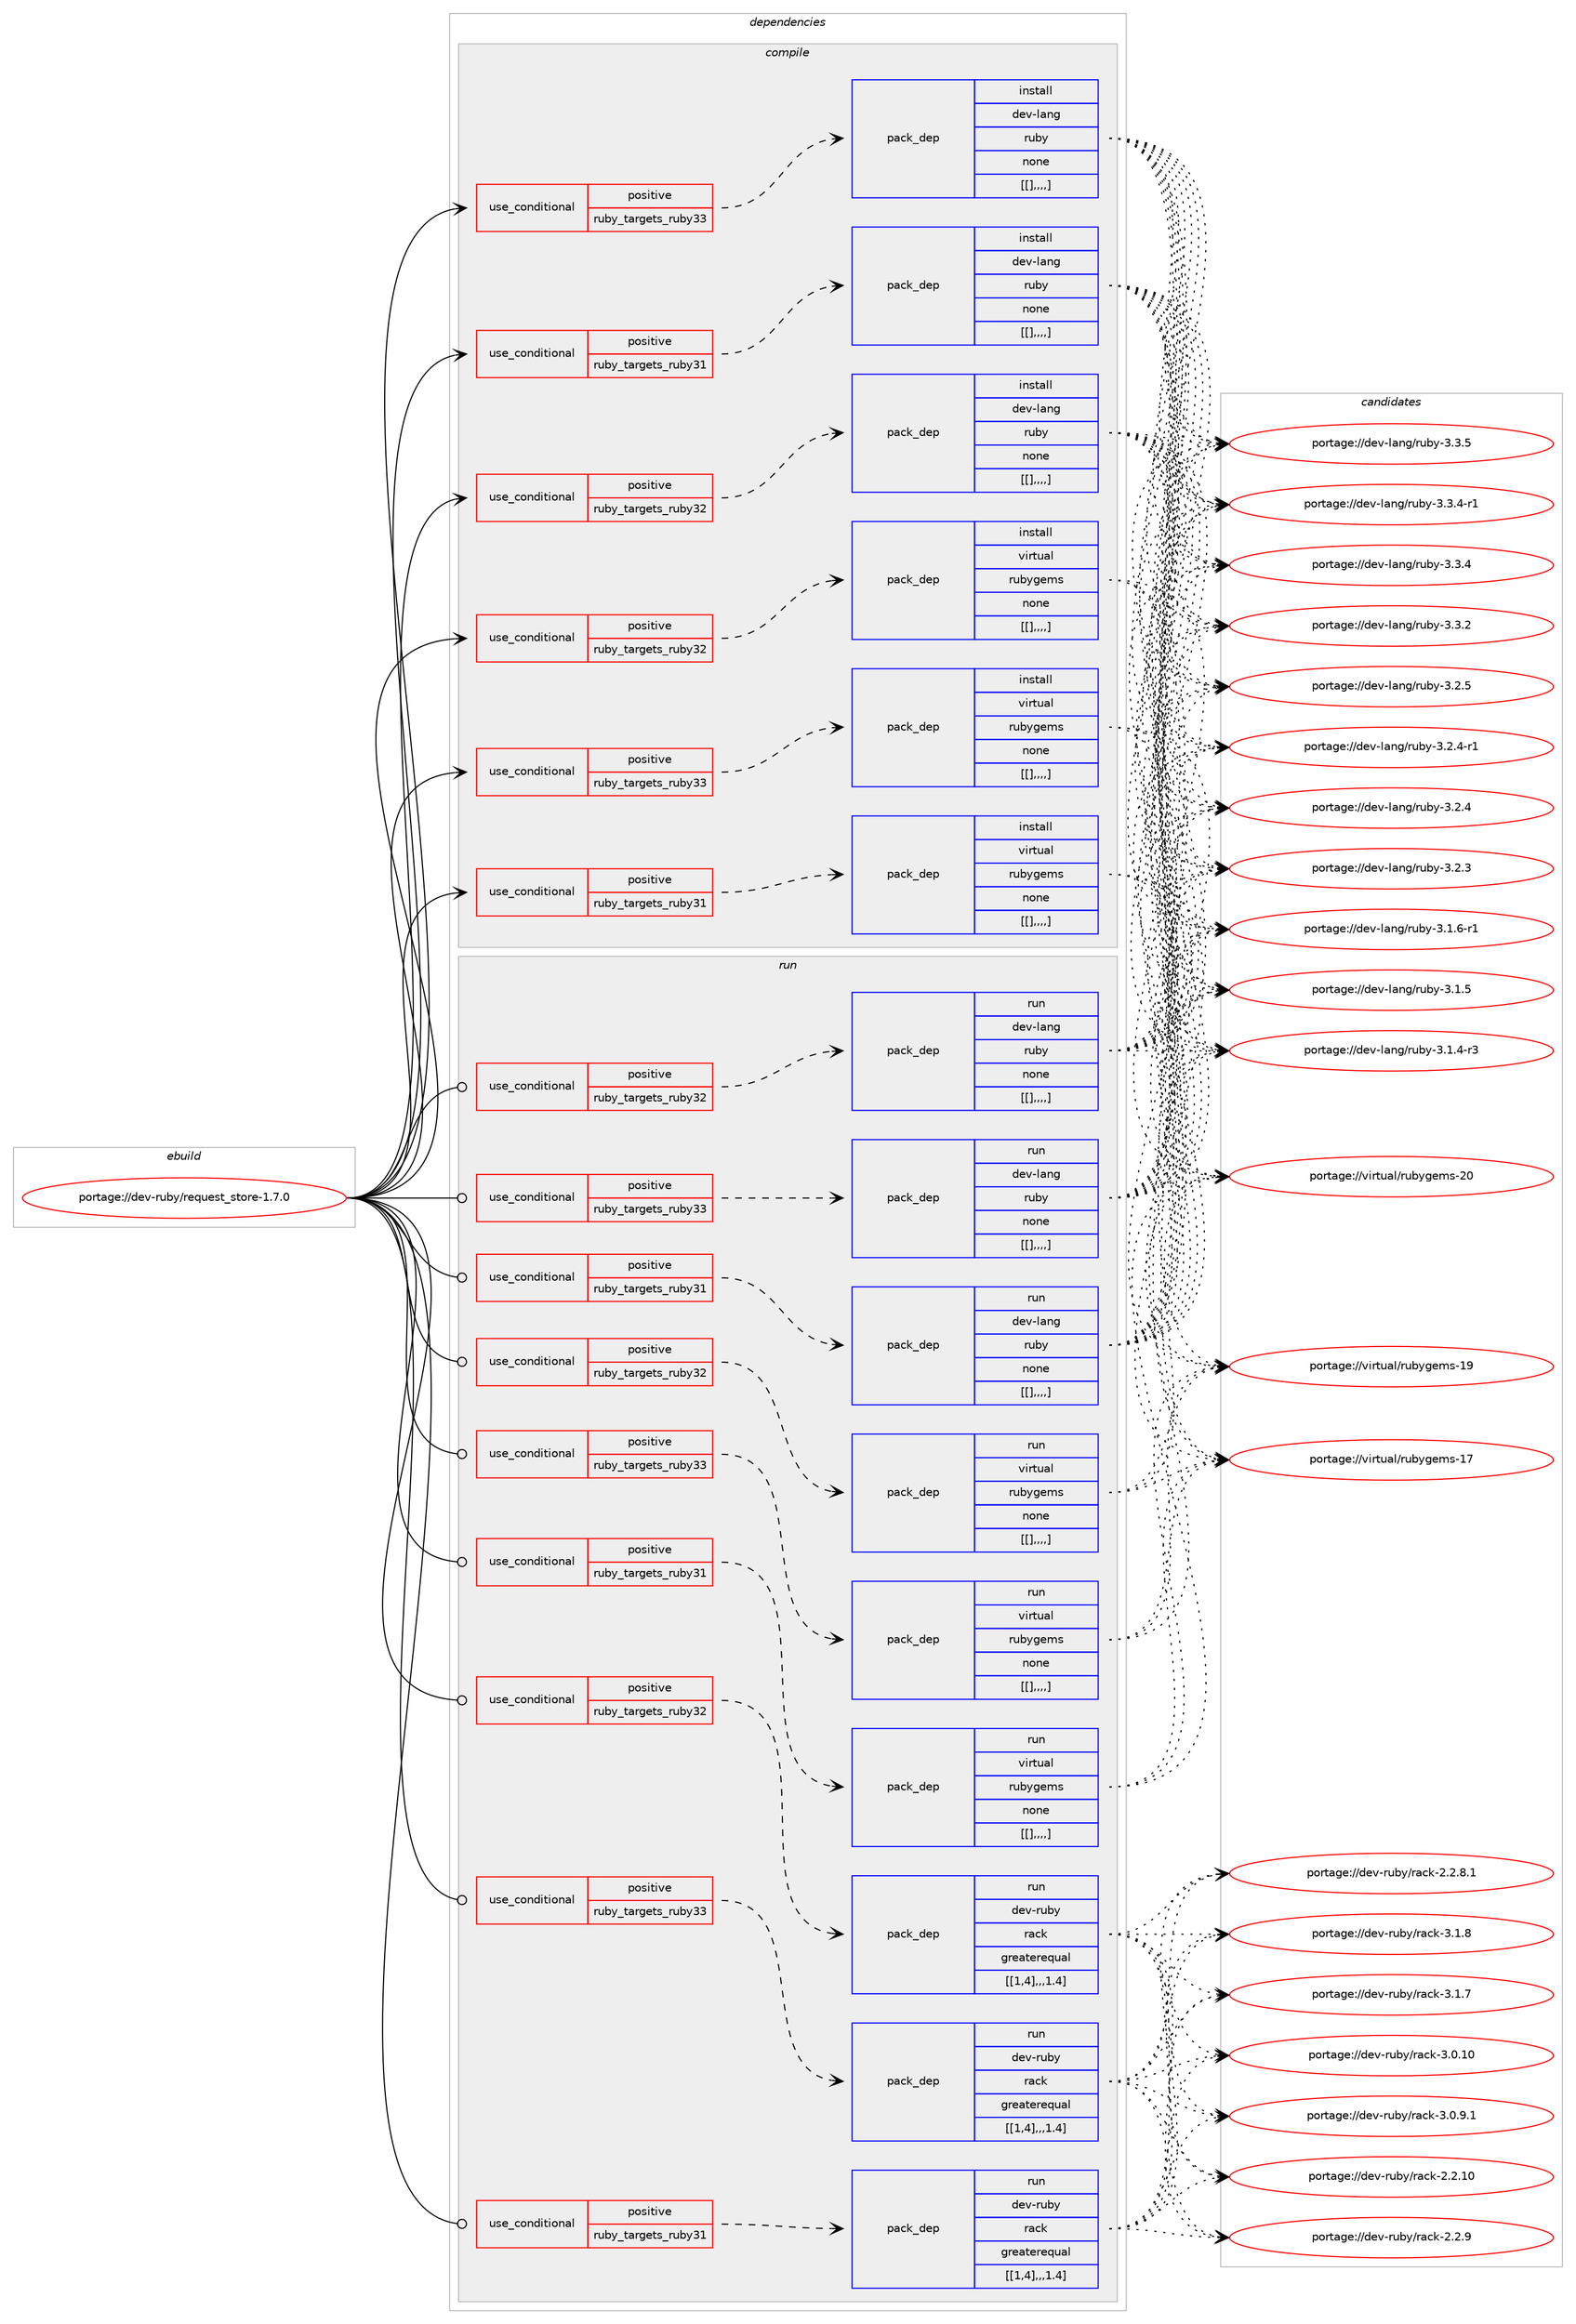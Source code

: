 digraph prolog {

# *************
# Graph options
# *************

newrank=true;
concentrate=true;
compound=true;
graph [rankdir=LR,fontname=Helvetica,fontsize=10,ranksep=1.5];#, ranksep=2.5, nodesep=0.2];
edge  [arrowhead=vee];
node  [fontname=Helvetica,fontsize=10];

# **********
# The ebuild
# **********

subgraph cluster_leftcol {
color=gray;
label=<<i>ebuild</i>>;
id [label="portage://dev-ruby/request_store-1.7.0", color=red, width=4, href="../dev-ruby/request_store-1.7.0.svg"];
}

# ****************
# The dependencies
# ****************

subgraph cluster_midcol {
color=gray;
label=<<i>dependencies</i>>;
subgraph cluster_compile {
fillcolor="#eeeeee";
style=filled;
label=<<i>compile</i>>;
subgraph cond58586 {
dependency209406 [label=<<TABLE BORDER="0" CELLBORDER="1" CELLSPACING="0" CELLPADDING="4"><TR><TD ROWSPAN="3" CELLPADDING="10">use_conditional</TD></TR><TR><TD>positive</TD></TR><TR><TD>ruby_targets_ruby31</TD></TR></TABLE>>, shape=none, color=red];
subgraph pack149384 {
dependency209436 [label=<<TABLE BORDER="0" CELLBORDER="1" CELLSPACING="0" CELLPADDING="4" WIDTH="220"><TR><TD ROWSPAN="6" CELLPADDING="30">pack_dep</TD></TR><TR><TD WIDTH="110">install</TD></TR><TR><TD>dev-lang</TD></TR><TR><TD>ruby</TD></TR><TR><TD>none</TD></TR><TR><TD>[[],,,,]</TD></TR></TABLE>>, shape=none, color=blue];
}
dependency209406:e -> dependency209436:w [weight=20,style="dashed",arrowhead="vee"];
}
id:e -> dependency209406:w [weight=20,style="solid",arrowhead="vee"];
subgraph cond58613 {
dependency209534 [label=<<TABLE BORDER="0" CELLBORDER="1" CELLSPACING="0" CELLPADDING="4"><TR><TD ROWSPAN="3" CELLPADDING="10">use_conditional</TD></TR><TR><TD>positive</TD></TR><TR><TD>ruby_targets_ruby31</TD></TR></TABLE>>, shape=none, color=red];
subgraph pack149435 {
dependency209545 [label=<<TABLE BORDER="0" CELLBORDER="1" CELLSPACING="0" CELLPADDING="4" WIDTH="220"><TR><TD ROWSPAN="6" CELLPADDING="30">pack_dep</TD></TR><TR><TD WIDTH="110">install</TD></TR><TR><TD>virtual</TD></TR><TR><TD>rubygems</TD></TR><TR><TD>none</TD></TR><TR><TD>[[],,,,]</TD></TR></TABLE>>, shape=none, color=blue];
}
dependency209534:e -> dependency209545:w [weight=20,style="dashed",arrowhead="vee"];
}
id:e -> dependency209534:w [weight=20,style="solid",arrowhead="vee"];
subgraph cond58658 {
dependency209552 [label=<<TABLE BORDER="0" CELLBORDER="1" CELLSPACING="0" CELLPADDING="4"><TR><TD ROWSPAN="3" CELLPADDING="10">use_conditional</TD></TR><TR><TD>positive</TD></TR><TR><TD>ruby_targets_ruby32</TD></TR></TABLE>>, shape=none, color=red];
subgraph pack149442 {
dependency209588 [label=<<TABLE BORDER="0" CELLBORDER="1" CELLSPACING="0" CELLPADDING="4" WIDTH="220"><TR><TD ROWSPAN="6" CELLPADDING="30">pack_dep</TD></TR><TR><TD WIDTH="110">install</TD></TR><TR><TD>dev-lang</TD></TR><TR><TD>ruby</TD></TR><TR><TD>none</TD></TR><TR><TD>[[],,,,]</TD></TR></TABLE>>, shape=none, color=blue];
}
dependency209552:e -> dependency209588:w [weight=20,style="dashed",arrowhead="vee"];
}
id:e -> dependency209552:w [weight=20,style="solid",arrowhead="vee"];
subgraph cond58678 {
dependency209597 [label=<<TABLE BORDER="0" CELLBORDER="1" CELLSPACING="0" CELLPADDING="4"><TR><TD ROWSPAN="3" CELLPADDING="10">use_conditional</TD></TR><TR><TD>positive</TD></TR><TR><TD>ruby_targets_ruby32</TD></TR></TABLE>>, shape=none, color=red];
subgraph pack149475 {
dependency209621 [label=<<TABLE BORDER="0" CELLBORDER="1" CELLSPACING="0" CELLPADDING="4" WIDTH="220"><TR><TD ROWSPAN="6" CELLPADDING="30">pack_dep</TD></TR><TR><TD WIDTH="110">install</TD></TR><TR><TD>virtual</TD></TR><TR><TD>rubygems</TD></TR><TR><TD>none</TD></TR><TR><TD>[[],,,,]</TD></TR></TABLE>>, shape=none, color=blue];
}
dependency209597:e -> dependency209621:w [weight=20,style="dashed",arrowhead="vee"];
}
id:e -> dependency209597:w [weight=20,style="solid",arrowhead="vee"];
subgraph cond58697 {
dependency209672 [label=<<TABLE BORDER="0" CELLBORDER="1" CELLSPACING="0" CELLPADDING="4"><TR><TD ROWSPAN="3" CELLPADDING="10">use_conditional</TD></TR><TR><TD>positive</TD></TR><TR><TD>ruby_targets_ruby33</TD></TR></TABLE>>, shape=none, color=red];
subgraph pack149558 {
dependency209786 [label=<<TABLE BORDER="0" CELLBORDER="1" CELLSPACING="0" CELLPADDING="4" WIDTH="220"><TR><TD ROWSPAN="6" CELLPADDING="30">pack_dep</TD></TR><TR><TD WIDTH="110">install</TD></TR><TR><TD>dev-lang</TD></TR><TR><TD>ruby</TD></TR><TR><TD>none</TD></TR><TR><TD>[[],,,,]</TD></TR></TABLE>>, shape=none, color=blue];
}
dependency209672:e -> dependency209786:w [weight=20,style="dashed",arrowhead="vee"];
}
id:e -> dependency209672:w [weight=20,style="solid",arrowhead="vee"];
subgraph cond58785 {
dependency209809 [label=<<TABLE BORDER="0" CELLBORDER="1" CELLSPACING="0" CELLPADDING="4"><TR><TD ROWSPAN="3" CELLPADDING="10">use_conditional</TD></TR><TR><TD>positive</TD></TR><TR><TD>ruby_targets_ruby33</TD></TR></TABLE>>, shape=none, color=red];
subgraph pack149606 {
dependency209890 [label=<<TABLE BORDER="0" CELLBORDER="1" CELLSPACING="0" CELLPADDING="4" WIDTH="220"><TR><TD ROWSPAN="6" CELLPADDING="30">pack_dep</TD></TR><TR><TD WIDTH="110">install</TD></TR><TR><TD>virtual</TD></TR><TR><TD>rubygems</TD></TR><TR><TD>none</TD></TR><TR><TD>[[],,,,]</TD></TR></TABLE>>, shape=none, color=blue];
}
dependency209809:e -> dependency209890:w [weight=20,style="dashed",arrowhead="vee"];
}
id:e -> dependency209809:w [weight=20,style="solid",arrowhead="vee"];
}
subgraph cluster_compileandrun {
fillcolor="#eeeeee";
style=filled;
label=<<i>compile and run</i>>;
}
subgraph cluster_run {
fillcolor="#eeeeee";
style=filled;
label=<<i>run</i>>;
subgraph cond58853 {
dependency209946 [label=<<TABLE BORDER="0" CELLBORDER="1" CELLSPACING="0" CELLPADDING="4"><TR><TD ROWSPAN="3" CELLPADDING="10">use_conditional</TD></TR><TR><TD>positive</TD></TR><TR><TD>ruby_targets_ruby31</TD></TR></TABLE>>, shape=none, color=red];
subgraph pack149648 {
dependency209949 [label=<<TABLE BORDER="0" CELLBORDER="1" CELLSPACING="0" CELLPADDING="4" WIDTH="220"><TR><TD ROWSPAN="6" CELLPADDING="30">pack_dep</TD></TR><TR><TD WIDTH="110">run</TD></TR><TR><TD>dev-lang</TD></TR><TR><TD>ruby</TD></TR><TR><TD>none</TD></TR><TR><TD>[[],,,,]</TD></TR></TABLE>>, shape=none, color=blue];
}
dependency209946:e -> dependency209949:w [weight=20,style="dashed",arrowhead="vee"];
}
id:e -> dependency209946:w [weight=20,style="solid",arrowhead="odot"];
subgraph cond58865 {
dependency209974 [label=<<TABLE BORDER="0" CELLBORDER="1" CELLSPACING="0" CELLPADDING="4"><TR><TD ROWSPAN="3" CELLPADDING="10">use_conditional</TD></TR><TR><TD>positive</TD></TR><TR><TD>ruby_targets_ruby31</TD></TR></TABLE>>, shape=none, color=red];
subgraph pack149662 {
dependency209992 [label=<<TABLE BORDER="0" CELLBORDER="1" CELLSPACING="0" CELLPADDING="4" WIDTH="220"><TR><TD ROWSPAN="6" CELLPADDING="30">pack_dep</TD></TR><TR><TD WIDTH="110">run</TD></TR><TR><TD>dev-ruby</TD></TR><TR><TD>rack</TD></TR><TR><TD>greaterequal</TD></TR><TR><TD>[[1,4],,,1.4]</TD></TR></TABLE>>, shape=none, color=blue];
}
dependency209974:e -> dependency209992:w [weight=20,style="dashed",arrowhead="vee"];
}
id:e -> dependency209974:w [weight=20,style="solid",arrowhead="odot"];
subgraph cond58888 {
dependency210042 [label=<<TABLE BORDER="0" CELLBORDER="1" CELLSPACING="0" CELLPADDING="4"><TR><TD ROWSPAN="3" CELLPADDING="10">use_conditional</TD></TR><TR><TD>positive</TD></TR><TR><TD>ruby_targets_ruby31</TD></TR></TABLE>>, shape=none, color=red];
subgraph pack149695 {
dependency210061 [label=<<TABLE BORDER="0" CELLBORDER="1" CELLSPACING="0" CELLPADDING="4" WIDTH="220"><TR><TD ROWSPAN="6" CELLPADDING="30">pack_dep</TD></TR><TR><TD WIDTH="110">run</TD></TR><TR><TD>virtual</TD></TR><TR><TD>rubygems</TD></TR><TR><TD>none</TD></TR><TR><TD>[[],,,,]</TD></TR></TABLE>>, shape=none, color=blue];
}
dependency210042:e -> dependency210061:w [weight=20,style="dashed",arrowhead="vee"];
}
id:e -> dependency210042:w [weight=20,style="solid",arrowhead="odot"];
subgraph cond58938 {
dependency210125 [label=<<TABLE BORDER="0" CELLBORDER="1" CELLSPACING="0" CELLPADDING="4"><TR><TD ROWSPAN="3" CELLPADDING="10">use_conditional</TD></TR><TR><TD>positive</TD></TR><TR><TD>ruby_targets_ruby32</TD></TR></TABLE>>, shape=none, color=red];
subgraph pack149742 {
dependency210141 [label=<<TABLE BORDER="0" CELLBORDER="1" CELLSPACING="0" CELLPADDING="4" WIDTH="220"><TR><TD ROWSPAN="6" CELLPADDING="30">pack_dep</TD></TR><TR><TD WIDTH="110">run</TD></TR><TR><TD>dev-lang</TD></TR><TR><TD>ruby</TD></TR><TR><TD>none</TD></TR><TR><TD>[[],,,,]</TD></TR></TABLE>>, shape=none, color=blue];
}
dependency210125:e -> dependency210141:w [weight=20,style="dashed",arrowhead="vee"];
}
id:e -> dependency210125:w [weight=20,style="solid",arrowhead="odot"];
subgraph cond58984 {
dependency210325 [label=<<TABLE BORDER="0" CELLBORDER="1" CELLSPACING="0" CELLPADDING="4"><TR><TD ROWSPAN="3" CELLPADDING="10">use_conditional</TD></TR><TR><TD>positive</TD></TR><TR><TD>ruby_targets_ruby32</TD></TR></TABLE>>, shape=none, color=red];
subgraph pack149862 {
dependency210422 [label=<<TABLE BORDER="0" CELLBORDER="1" CELLSPACING="0" CELLPADDING="4" WIDTH="220"><TR><TD ROWSPAN="6" CELLPADDING="30">pack_dep</TD></TR><TR><TD WIDTH="110">run</TD></TR><TR><TD>dev-ruby</TD></TR><TR><TD>rack</TD></TR><TR><TD>greaterequal</TD></TR><TR><TD>[[1,4],,,1.4]</TD></TR></TABLE>>, shape=none, color=blue];
}
dependency210325:e -> dependency210422:w [weight=20,style="dashed",arrowhead="vee"];
}
id:e -> dependency210325:w [weight=20,style="solid",arrowhead="odot"];
subgraph cond59076 {
dependency210497 [label=<<TABLE BORDER="0" CELLBORDER="1" CELLSPACING="0" CELLPADDING="4"><TR><TD ROWSPAN="3" CELLPADDING="10">use_conditional</TD></TR><TR><TD>positive</TD></TR><TR><TD>ruby_targets_ruby32</TD></TR></TABLE>>, shape=none, color=red];
subgraph pack149941 {
dependency210534 [label=<<TABLE BORDER="0" CELLBORDER="1" CELLSPACING="0" CELLPADDING="4" WIDTH="220"><TR><TD ROWSPAN="6" CELLPADDING="30">pack_dep</TD></TR><TR><TD WIDTH="110">run</TD></TR><TR><TD>virtual</TD></TR><TR><TD>rubygems</TD></TR><TR><TD>none</TD></TR><TR><TD>[[],,,,]</TD></TR></TABLE>>, shape=none, color=blue];
}
dependency210497:e -> dependency210534:w [weight=20,style="dashed",arrowhead="vee"];
}
id:e -> dependency210497:w [weight=20,style="solid",arrowhead="odot"];
subgraph cond59141 {
dependency210560 [label=<<TABLE BORDER="0" CELLBORDER="1" CELLSPACING="0" CELLPADDING="4"><TR><TD ROWSPAN="3" CELLPADDING="10">use_conditional</TD></TR><TR><TD>positive</TD></TR><TR><TD>ruby_targets_ruby33</TD></TR></TABLE>>, shape=none, color=red];
subgraph pack150042 {
dependency210709 [label=<<TABLE BORDER="0" CELLBORDER="1" CELLSPACING="0" CELLPADDING="4" WIDTH="220"><TR><TD ROWSPAN="6" CELLPADDING="30">pack_dep</TD></TR><TR><TD WIDTH="110">run</TD></TR><TR><TD>dev-lang</TD></TR><TR><TD>ruby</TD></TR><TR><TD>none</TD></TR><TR><TD>[[],,,,]</TD></TR></TABLE>>, shape=none, color=blue];
}
dependency210560:e -> dependency210709:w [weight=20,style="dashed",arrowhead="vee"];
}
id:e -> dependency210560:w [weight=20,style="solid",arrowhead="odot"];
subgraph cond59211 {
dependency210720 [label=<<TABLE BORDER="0" CELLBORDER="1" CELLSPACING="0" CELLPADDING="4"><TR><TD ROWSPAN="3" CELLPADDING="10">use_conditional</TD></TR><TR><TD>positive</TD></TR><TR><TD>ruby_targets_ruby33</TD></TR></TABLE>>, shape=none, color=red];
subgraph pack150048 {
dependency210739 [label=<<TABLE BORDER="0" CELLBORDER="1" CELLSPACING="0" CELLPADDING="4" WIDTH="220"><TR><TD ROWSPAN="6" CELLPADDING="30">pack_dep</TD></TR><TR><TD WIDTH="110">run</TD></TR><TR><TD>dev-ruby</TD></TR><TR><TD>rack</TD></TR><TR><TD>greaterequal</TD></TR><TR><TD>[[1,4],,,1.4]</TD></TR></TABLE>>, shape=none, color=blue];
}
dependency210720:e -> dependency210739:w [weight=20,style="dashed",arrowhead="vee"];
}
id:e -> dependency210720:w [weight=20,style="solid",arrowhead="odot"];
subgraph cond59228 {
dependency210750 [label=<<TABLE BORDER="0" CELLBORDER="1" CELLSPACING="0" CELLPADDING="4"><TR><TD ROWSPAN="3" CELLPADDING="10">use_conditional</TD></TR><TR><TD>positive</TD></TR><TR><TD>ruby_targets_ruby33</TD></TR></TABLE>>, shape=none, color=red];
subgraph pack150075 {
dependency210805 [label=<<TABLE BORDER="0" CELLBORDER="1" CELLSPACING="0" CELLPADDING="4" WIDTH="220"><TR><TD ROWSPAN="6" CELLPADDING="30">pack_dep</TD></TR><TR><TD WIDTH="110">run</TD></TR><TR><TD>virtual</TD></TR><TR><TD>rubygems</TD></TR><TR><TD>none</TD></TR><TR><TD>[[],,,,]</TD></TR></TABLE>>, shape=none, color=blue];
}
dependency210750:e -> dependency210805:w [weight=20,style="dashed",arrowhead="vee"];
}
id:e -> dependency210750:w [weight=20,style="solid",arrowhead="odot"];
}
}

# **************
# The candidates
# **************

subgraph cluster_choices {
rank=same;
color=gray;
label=<<i>candidates</i>>;

subgraph choice149733 {
color=black;
nodesep=1;
choice10010111845108971101034711411798121455146514653 [label="portage://dev-lang/ruby-3.3.5", color=red, width=4,href="../dev-lang/ruby-3.3.5.svg"];
choice100101118451089711010347114117981214551465146524511449 [label="portage://dev-lang/ruby-3.3.4-r1", color=red, width=4,href="../dev-lang/ruby-3.3.4-r1.svg"];
choice10010111845108971101034711411798121455146514652 [label="portage://dev-lang/ruby-3.3.4", color=red, width=4,href="../dev-lang/ruby-3.3.4.svg"];
choice10010111845108971101034711411798121455146514650 [label="portage://dev-lang/ruby-3.3.2", color=red, width=4,href="../dev-lang/ruby-3.3.2.svg"];
choice10010111845108971101034711411798121455146504653 [label="portage://dev-lang/ruby-3.2.5", color=red, width=4,href="../dev-lang/ruby-3.2.5.svg"];
choice100101118451089711010347114117981214551465046524511449 [label="portage://dev-lang/ruby-3.2.4-r1", color=red, width=4,href="../dev-lang/ruby-3.2.4-r1.svg"];
choice10010111845108971101034711411798121455146504652 [label="portage://dev-lang/ruby-3.2.4", color=red, width=4,href="../dev-lang/ruby-3.2.4.svg"];
choice10010111845108971101034711411798121455146504651 [label="portage://dev-lang/ruby-3.2.3", color=red, width=4,href="../dev-lang/ruby-3.2.3.svg"];
choice100101118451089711010347114117981214551464946544511449 [label="portage://dev-lang/ruby-3.1.6-r1", color=red, width=4,href="../dev-lang/ruby-3.1.6-r1.svg"];
choice10010111845108971101034711411798121455146494653 [label="portage://dev-lang/ruby-3.1.5", color=red, width=4,href="../dev-lang/ruby-3.1.5.svg"];
choice100101118451089711010347114117981214551464946524511451 [label="portage://dev-lang/ruby-3.1.4-r3", color=red, width=4,href="../dev-lang/ruby-3.1.4-r3.svg"];
dependency209436:e -> choice10010111845108971101034711411798121455146514653:w [style=dotted,weight="100"];
dependency209436:e -> choice100101118451089711010347114117981214551465146524511449:w [style=dotted,weight="100"];
dependency209436:e -> choice10010111845108971101034711411798121455146514652:w [style=dotted,weight="100"];
dependency209436:e -> choice10010111845108971101034711411798121455146514650:w [style=dotted,weight="100"];
dependency209436:e -> choice10010111845108971101034711411798121455146504653:w [style=dotted,weight="100"];
dependency209436:e -> choice100101118451089711010347114117981214551465046524511449:w [style=dotted,weight="100"];
dependency209436:e -> choice10010111845108971101034711411798121455146504652:w [style=dotted,weight="100"];
dependency209436:e -> choice10010111845108971101034711411798121455146504651:w [style=dotted,weight="100"];
dependency209436:e -> choice100101118451089711010347114117981214551464946544511449:w [style=dotted,weight="100"];
dependency209436:e -> choice10010111845108971101034711411798121455146494653:w [style=dotted,weight="100"];
dependency209436:e -> choice100101118451089711010347114117981214551464946524511451:w [style=dotted,weight="100"];
}
subgraph choice149741 {
color=black;
nodesep=1;
choice118105114116117971084711411798121103101109115455048 [label="portage://virtual/rubygems-20", color=red, width=4,href="../virtual/rubygems-20.svg"];
choice118105114116117971084711411798121103101109115454957 [label="portage://virtual/rubygems-19", color=red, width=4,href="../virtual/rubygems-19.svg"];
choice118105114116117971084711411798121103101109115454955 [label="portage://virtual/rubygems-17", color=red, width=4,href="../virtual/rubygems-17.svg"];
dependency209545:e -> choice118105114116117971084711411798121103101109115455048:w [style=dotted,weight="100"];
dependency209545:e -> choice118105114116117971084711411798121103101109115454957:w [style=dotted,weight="100"];
dependency209545:e -> choice118105114116117971084711411798121103101109115454955:w [style=dotted,weight="100"];
}
subgraph choice149764 {
color=black;
nodesep=1;
choice10010111845108971101034711411798121455146514653 [label="portage://dev-lang/ruby-3.3.5", color=red, width=4,href="../dev-lang/ruby-3.3.5.svg"];
choice100101118451089711010347114117981214551465146524511449 [label="portage://dev-lang/ruby-3.3.4-r1", color=red, width=4,href="../dev-lang/ruby-3.3.4-r1.svg"];
choice10010111845108971101034711411798121455146514652 [label="portage://dev-lang/ruby-3.3.4", color=red, width=4,href="../dev-lang/ruby-3.3.4.svg"];
choice10010111845108971101034711411798121455146514650 [label="portage://dev-lang/ruby-3.3.2", color=red, width=4,href="../dev-lang/ruby-3.3.2.svg"];
choice10010111845108971101034711411798121455146504653 [label="portage://dev-lang/ruby-3.2.5", color=red, width=4,href="../dev-lang/ruby-3.2.5.svg"];
choice100101118451089711010347114117981214551465046524511449 [label="portage://dev-lang/ruby-3.2.4-r1", color=red, width=4,href="../dev-lang/ruby-3.2.4-r1.svg"];
choice10010111845108971101034711411798121455146504652 [label="portage://dev-lang/ruby-3.2.4", color=red, width=4,href="../dev-lang/ruby-3.2.4.svg"];
choice10010111845108971101034711411798121455146504651 [label="portage://dev-lang/ruby-3.2.3", color=red, width=4,href="../dev-lang/ruby-3.2.3.svg"];
choice100101118451089711010347114117981214551464946544511449 [label="portage://dev-lang/ruby-3.1.6-r1", color=red, width=4,href="../dev-lang/ruby-3.1.6-r1.svg"];
choice10010111845108971101034711411798121455146494653 [label="portage://dev-lang/ruby-3.1.5", color=red, width=4,href="../dev-lang/ruby-3.1.5.svg"];
choice100101118451089711010347114117981214551464946524511451 [label="portage://dev-lang/ruby-3.1.4-r3", color=red, width=4,href="../dev-lang/ruby-3.1.4-r3.svg"];
dependency209588:e -> choice10010111845108971101034711411798121455146514653:w [style=dotted,weight="100"];
dependency209588:e -> choice100101118451089711010347114117981214551465146524511449:w [style=dotted,weight="100"];
dependency209588:e -> choice10010111845108971101034711411798121455146514652:w [style=dotted,weight="100"];
dependency209588:e -> choice10010111845108971101034711411798121455146514650:w [style=dotted,weight="100"];
dependency209588:e -> choice10010111845108971101034711411798121455146504653:w [style=dotted,weight="100"];
dependency209588:e -> choice100101118451089711010347114117981214551465046524511449:w [style=dotted,weight="100"];
dependency209588:e -> choice10010111845108971101034711411798121455146504652:w [style=dotted,weight="100"];
dependency209588:e -> choice10010111845108971101034711411798121455146504651:w [style=dotted,weight="100"];
dependency209588:e -> choice100101118451089711010347114117981214551464946544511449:w [style=dotted,weight="100"];
dependency209588:e -> choice10010111845108971101034711411798121455146494653:w [style=dotted,weight="100"];
dependency209588:e -> choice100101118451089711010347114117981214551464946524511451:w [style=dotted,weight="100"];
}
subgraph choice149783 {
color=black;
nodesep=1;
choice118105114116117971084711411798121103101109115455048 [label="portage://virtual/rubygems-20", color=red, width=4,href="../virtual/rubygems-20.svg"];
choice118105114116117971084711411798121103101109115454957 [label="portage://virtual/rubygems-19", color=red, width=4,href="../virtual/rubygems-19.svg"];
choice118105114116117971084711411798121103101109115454955 [label="portage://virtual/rubygems-17", color=red, width=4,href="../virtual/rubygems-17.svg"];
dependency209621:e -> choice118105114116117971084711411798121103101109115455048:w [style=dotted,weight="100"];
dependency209621:e -> choice118105114116117971084711411798121103101109115454957:w [style=dotted,weight="100"];
dependency209621:e -> choice118105114116117971084711411798121103101109115454955:w [style=dotted,weight="100"];
}
subgraph choice149813 {
color=black;
nodesep=1;
choice10010111845108971101034711411798121455146514653 [label="portage://dev-lang/ruby-3.3.5", color=red, width=4,href="../dev-lang/ruby-3.3.5.svg"];
choice100101118451089711010347114117981214551465146524511449 [label="portage://dev-lang/ruby-3.3.4-r1", color=red, width=4,href="../dev-lang/ruby-3.3.4-r1.svg"];
choice10010111845108971101034711411798121455146514652 [label="portage://dev-lang/ruby-3.3.4", color=red, width=4,href="../dev-lang/ruby-3.3.4.svg"];
choice10010111845108971101034711411798121455146514650 [label="portage://dev-lang/ruby-3.3.2", color=red, width=4,href="../dev-lang/ruby-3.3.2.svg"];
choice10010111845108971101034711411798121455146504653 [label="portage://dev-lang/ruby-3.2.5", color=red, width=4,href="../dev-lang/ruby-3.2.5.svg"];
choice100101118451089711010347114117981214551465046524511449 [label="portage://dev-lang/ruby-3.2.4-r1", color=red, width=4,href="../dev-lang/ruby-3.2.4-r1.svg"];
choice10010111845108971101034711411798121455146504652 [label="portage://dev-lang/ruby-3.2.4", color=red, width=4,href="../dev-lang/ruby-3.2.4.svg"];
choice10010111845108971101034711411798121455146504651 [label="portage://dev-lang/ruby-3.2.3", color=red, width=4,href="../dev-lang/ruby-3.2.3.svg"];
choice100101118451089711010347114117981214551464946544511449 [label="portage://dev-lang/ruby-3.1.6-r1", color=red, width=4,href="../dev-lang/ruby-3.1.6-r1.svg"];
choice10010111845108971101034711411798121455146494653 [label="portage://dev-lang/ruby-3.1.5", color=red, width=4,href="../dev-lang/ruby-3.1.5.svg"];
choice100101118451089711010347114117981214551464946524511451 [label="portage://dev-lang/ruby-3.1.4-r3", color=red, width=4,href="../dev-lang/ruby-3.1.4-r3.svg"];
dependency209786:e -> choice10010111845108971101034711411798121455146514653:w [style=dotted,weight="100"];
dependency209786:e -> choice100101118451089711010347114117981214551465146524511449:w [style=dotted,weight="100"];
dependency209786:e -> choice10010111845108971101034711411798121455146514652:w [style=dotted,weight="100"];
dependency209786:e -> choice10010111845108971101034711411798121455146514650:w [style=dotted,weight="100"];
dependency209786:e -> choice10010111845108971101034711411798121455146504653:w [style=dotted,weight="100"];
dependency209786:e -> choice100101118451089711010347114117981214551465046524511449:w [style=dotted,weight="100"];
dependency209786:e -> choice10010111845108971101034711411798121455146504652:w [style=dotted,weight="100"];
dependency209786:e -> choice10010111845108971101034711411798121455146504651:w [style=dotted,weight="100"];
dependency209786:e -> choice100101118451089711010347114117981214551464946544511449:w [style=dotted,weight="100"];
dependency209786:e -> choice10010111845108971101034711411798121455146494653:w [style=dotted,weight="100"];
dependency209786:e -> choice100101118451089711010347114117981214551464946524511451:w [style=dotted,weight="100"];
}
subgraph choice149830 {
color=black;
nodesep=1;
choice118105114116117971084711411798121103101109115455048 [label="portage://virtual/rubygems-20", color=red, width=4,href="../virtual/rubygems-20.svg"];
choice118105114116117971084711411798121103101109115454957 [label="portage://virtual/rubygems-19", color=red, width=4,href="../virtual/rubygems-19.svg"];
choice118105114116117971084711411798121103101109115454955 [label="portage://virtual/rubygems-17", color=red, width=4,href="../virtual/rubygems-17.svg"];
dependency209890:e -> choice118105114116117971084711411798121103101109115455048:w [style=dotted,weight="100"];
dependency209890:e -> choice118105114116117971084711411798121103101109115454957:w [style=dotted,weight="100"];
dependency209890:e -> choice118105114116117971084711411798121103101109115454955:w [style=dotted,weight="100"];
}
subgraph choice149834 {
color=black;
nodesep=1;
choice10010111845108971101034711411798121455146514653 [label="portage://dev-lang/ruby-3.3.5", color=red, width=4,href="../dev-lang/ruby-3.3.5.svg"];
choice100101118451089711010347114117981214551465146524511449 [label="portage://dev-lang/ruby-3.3.4-r1", color=red, width=4,href="../dev-lang/ruby-3.3.4-r1.svg"];
choice10010111845108971101034711411798121455146514652 [label="portage://dev-lang/ruby-3.3.4", color=red, width=4,href="../dev-lang/ruby-3.3.4.svg"];
choice10010111845108971101034711411798121455146514650 [label="portage://dev-lang/ruby-3.3.2", color=red, width=4,href="../dev-lang/ruby-3.3.2.svg"];
choice10010111845108971101034711411798121455146504653 [label="portage://dev-lang/ruby-3.2.5", color=red, width=4,href="../dev-lang/ruby-3.2.5.svg"];
choice100101118451089711010347114117981214551465046524511449 [label="portage://dev-lang/ruby-3.2.4-r1", color=red, width=4,href="../dev-lang/ruby-3.2.4-r1.svg"];
choice10010111845108971101034711411798121455146504652 [label="portage://dev-lang/ruby-3.2.4", color=red, width=4,href="../dev-lang/ruby-3.2.4.svg"];
choice10010111845108971101034711411798121455146504651 [label="portage://dev-lang/ruby-3.2.3", color=red, width=4,href="../dev-lang/ruby-3.2.3.svg"];
choice100101118451089711010347114117981214551464946544511449 [label="portage://dev-lang/ruby-3.1.6-r1", color=red, width=4,href="../dev-lang/ruby-3.1.6-r1.svg"];
choice10010111845108971101034711411798121455146494653 [label="portage://dev-lang/ruby-3.1.5", color=red, width=4,href="../dev-lang/ruby-3.1.5.svg"];
choice100101118451089711010347114117981214551464946524511451 [label="portage://dev-lang/ruby-3.1.4-r3", color=red, width=4,href="../dev-lang/ruby-3.1.4-r3.svg"];
dependency209949:e -> choice10010111845108971101034711411798121455146514653:w [style=dotted,weight="100"];
dependency209949:e -> choice100101118451089711010347114117981214551465146524511449:w [style=dotted,weight="100"];
dependency209949:e -> choice10010111845108971101034711411798121455146514652:w [style=dotted,weight="100"];
dependency209949:e -> choice10010111845108971101034711411798121455146514650:w [style=dotted,weight="100"];
dependency209949:e -> choice10010111845108971101034711411798121455146504653:w [style=dotted,weight="100"];
dependency209949:e -> choice100101118451089711010347114117981214551465046524511449:w [style=dotted,weight="100"];
dependency209949:e -> choice10010111845108971101034711411798121455146504652:w [style=dotted,weight="100"];
dependency209949:e -> choice10010111845108971101034711411798121455146504651:w [style=dotted,weight="100"];
dependency209949:e -> choice100101118451089711010347114117981214551464946544511449:w [style=dotted,weight="100"];
dependency209949:e -> choice10010111845108971101034711411798121455146494653:w [style=dotted,weight="100"];
dependency209949:e -> choice100101118451089711010347114117981214551464946524511451:w [style=dotted,weight="100"];
}
subgraph choice149863 {
color=black;
nodesep=1;
choice1001011184511411798121471149799107455146494656 [label="portage://dev-ruby/rack-3.1.8", color=red, width=4,href="../dev-ruby/rack-3.1.8.svg"];
choice1001011184511411798121471149799107455146494655 [label="portage://dev-ruby/rack-3.1.7", color=red, width=4,href="../dev-ruby/rack-3.1.7.svg"];
choice100101118451141179812147114979910745514648464948 [label="portage://dev-ruby/rack-3.0.10", color=red, width=4,href="../dev-ruby/rack-3.0.10.svg"];
choice10010111845114117981214711497991074551464846574649 [label="portage://dev-ruby/rack-3.0.9.1", color=red, width=4,href="../dev-ruby/rack-3.0.9.1.svg"];
choice100101118451141179812147114979910745504650464948 [label="portage://dev-ruby/rack-2.2.10", color=red, width=4,href="../dev-ruby/rack-2.2.10.svg"];
choice1001011184511411798121471149799107455046504657 [label="portage://dev-ruby/rack-2.2.9", color=red, width=4,href="../dev-ruby/rack-2.2.9.svg"];
choice10010111845114117981214711497991074550465046564649 [label="portage://dev-ruby/rack-2.2.8.1", color=red, width=4,href="../dev-ruby/rack-2.2.8.1.svg"];
dependency209992:e -> choice1001011184511411798121471149799107455146494656:w [style=dotted,weight="100"];
dependency209992:e -> choice1001011184511411798121471149799107455146494655:w [style=dotted,weight="100"];
dependency209992:e -> choice100101118451141179812147114979910745514648464948:w [style=dotted,weight="100"];
dependency209992:e -> choice10010111845114117981214711497991074551464846574649:w [style=dotted,weight="100"];
dependency209992:e -> choice100101118451141179812147114979910745504650464948:w [style=dotted,weight="100"];
dependency209992:e -> choice1001011184511411798121471149799107455046504657:w [style=dotted,weight="100"];
dependency209992:e -> choice10010111845114117981214711497991074550465046564649:w [style=dotted,weight="100"];
}
subgraph choice149911 {
color=black;
nodesep=1;
choice118105114116117971084711411798121103101109115455048 [label="portage://virtual/rubygems-20", color=red, width=4,href="../virtual/rubygems-20.svg"];
choice118105114116117971084711411798121103101109115454957 [label="portage://virtual/rubygems-19", color=red, width=4,href="../virtual/rubygems-19.svg"];
choice118105114116117971084711411798121103101109115454955 [label="portage://virtual/rubygems-17", color=red, width=4,href="../virtual/rubygems-17.svg"];
dependency210061:e -> choice118105114116117971084711411798121103101109115455048:w [style=dotted,weight="100"];
dependency210061:e -> choice118105114116117971084711411798121103101109115454957:w [style=dotted,weight="100"];
dependency210061:e -> choice118105114116117971084711411798121103101109115454955:w [style=dotted,weight="100"];
}
subgraph choice149915 {
color=black;
nodesep=1;
choice10010111845108971101034711411798121455146514653 [label="portage://dev-lang/ruby-3.3.5", color=red, width=4,href="../dev-lang/ruby-3.3.5.svg"];
choice100101118451089711010347114117981214551465146524511449 [label="portage://dev-lang/ruby-3.3.4-r1", color=red, width=4,href="../dev-lang/ruby-3.3.4-r1.svg"];
choice10010111845108971101034711411798121455146514652 [label="portage://dev-lang/ruby-3.3.4", color=red, width=4,href="../dev-lang/ruby-3.3.4.svg"];
choice10010111845108971101034711411798121455146514650 [label="portage://dev-lang/ruby-3.3.2", color=red, width=4,href="../dev-lang/ruby-3.3.2.svg"];
choice10010111845108971101034711411798121455146504653 [label="portage://dev-lang/ruby-3.2.5", color=red, width=4,href="../dev-lang/ruby-3.2.5.svg"];
choice100101118451089711010347114117981214551465046524511449 [label="portage://dev-lang/ruby-3.2.4-r1", color=red, width=4,href="../dev-lang/ruby-3.2.4-r1.svg"];
choice10010111845108971101034711411798121455146504652 [label="portage://dev-lang/ruby-3.2.4", color=red, width=4,href="../dev-lang/ruby-3.2.4.svg"];
choice10010111845108971101034711411798121455146504651 [label="portage://dev-lang/ruby-3.2.3", color=red, width=4,href="../dev-lang/ruby-3.2.3.svg"];
choice100101118451089711010347114117981214551464946544511449 [label="portage://dev-lang/ruby-3.1.6-r1", color=red, width=4,href="../dev-lang/ruby-3.1.6-r1.svg"];
choice10010111845108971101034711411798121455146494653 [label="portage://dev-lang/ruby-3.1.5", color=red, width=4,href="../dev-lang/ruby-3.1.5.svg"];
choice100101118451089711010347114117981214551464946524511451 [label="portage://dev-lang/ruby-3.1.4-r3", color=red, width=4,href="../dev-lang/ruby-3.1.4-r3.svg"];
dependency210141:e -> choice10010111845108971101034711411798121455146514653:w [style=dotted,weight="100"];
dependency210141:e -> choice100101118451089711010347114117981214551465146524511449:w [style=dotted,weight="100"];
dependency210141:e -> choice10010111845108971101034711411798121455146514652:w [style=dotted,weight="100"];
dependency210141:e -> choice10010111845108971101034711411798121455146514650:w [style=dotted,weight="100"];
dependency210141:e -> choice10010111845108971101034711411798121455146504653:w [style=dotted,weight="100"];
dependency210141:e -> choice100101118451089711010347114117981214551465046524511449:w [style=dotted,weight="100"];
dependency210141:e -> choice10010111845108971101034711411798121455146504652:w [style=dotted,weight="100"];
dependency210141:e -> choice10010111845108971101034711411798121455146504651:w [style=dotted,weight="100"];
dependency210141:e -> choice100101118451089711010347114117981214551464946544511449:w [style=dotted,weight="100"];
dependency210141:e -> choice10010111845108971101034711411798121455146494653:w [style=dotted,weight="100"];
dependency210141:e -> choice100101118451089711010347114117981214551464946524511451:w [style=dotted,weight="100"];
}
subgraph choice149919 {
color=black;
nodesep=1;
choice1001011184511411798121471149799107455146494656 [label="portage://dev-ruby/rack-3.1.8", color=red, width=4,href="../dev-ruby/rack-3.1.8.svg"];
choice1001011184511411798121471149799107455146494655 [label="portage://dev-ruby/rack-3.1.7", color=red, width=4,href="../dev-ruby/rack-3.1.7.svg"];
choice100101118451141179812147114979910745514648464948 [label="portage://dev-ruby/rack-3.0.10", color=red, width=4,href="../dev-ruby/rack-3.0.10.svg"];
choice10010111845114117981214711497991074551464846574649 [label="portage://dev-ruby/rack-3.0.9.1", color=red, width=4,href="../dev-ruby/rack-3.0.9.1.svg"];
choice100101118451141179812147114979910745504650464948 [label="portage://dev-ruby/rack-2.2.10", color=red, width=4,href="../dev-ruby/rack-2.2.10.svg"];
choice1001011184511411798121471149799107455046504657 [label="portage://dev-ruby/rack-2.2.9", color=red, width=4,href="../dev-ruby/rack-2.2.9.svg"];
choice10010111845114117981214711497991074550465046564649 [label="portage://dev-ruby/rack-2.2.8.1", color=red, width=4,href="../dev-ruby/rack-2.2.8.1.svg"];
dependency210422:e -> choice1001011184511411798121471149799107455146494656:w [style=dotted,weight="100"];
dependency210422:e -> choice1001011184511411798121471149799107455146494655:w [style=dotted,weight="100"];
dependency210422:e -> choice100101118451141179812147114979910745514648464948:w [style=dotted,weight="100"];
dependency210422:e -> choice10010111845114117981214711497991074551464846574649:w [style=dotted,weight="100"];
dependency210422:e -> choice100101118451141179812147114979910745504650464948:w [style=dotted,weight="100"];
dependency210422:e -> choice1001011184511411798121471149799107455046504657:w [style=dotted,weight="100"];
dependency210422:e -> choice10010111845114117981214711497991074550465046564649:w [style=dotted,weight="100"];
}
subgraph choice149923 {
color=black;
nodesep=1;
choice118105114116117971084711411798121103101109115455048 [label="portage://virtual/rubygems-20", color=red, width=4,href="../virtual/rubygems-20.svg"];
choice118105114116117971084711411798121103101109115454957 [label="portage://virtual/rubygems-19", color=red, width=4,href="../virtual/rubygems-19.svg"];
choice118105114116117971084711411798121103101109115454955 [label="portage://virtual/rubygems-17", color=red, width=4,href="../virtual/rubygems-17.svg"];
dependency210534:e -> choice118105114116117971084711411798121103101109115455048:w [style=dotted,weight="100"];
dependency210534:e -> choice118105114116117971084711411798121103101109115454957:w [style=dotted,weight="100"];
dependency210534:e -> choice118105114116117971084711411798121103101109115454955:w [style=dotted,weight="100"];
}
subgraph choice149936 {
color=black;
nodesep=1;
choice10010111845108971101034711411798121455146514653 [label="portage://dev-lang/ruby-3.3.5", color=red, width=4,href="../dev-lang/ruby-3.3.5.svg"];
choice100101118451089711010347114117981214551465146524511449 [label="portage://dev-lang/ruby-3.3.4-r1", color=red, width=4,href="../dev-lang/ruby-3.3.4-r1.svg"];
choice10010111845108971101034711411798121455146514652 [label="portage://dev-lang/ruby-3.3.4", color=red, width=4,href="../dev-lang/ruby-3.3.4.svg"];
choice10010111845108971101034711411798121455146514650 [label="portage://dev-lang/ruby-3.3.2", color=red, width=4,href="../dev-lang/ruby-3.3.2.svg"];
choice10010111845108971101034711411798121455146504653 [label="portage://dev-lang/ruby-3.2.5", color=red, width=4,href="../dev-lang/ruby-3.2.5.svg"];
choice100101118451089711010347114117981214551465046524511449 [label="portage://dev-lang/ruby-3.2.4-r1", color=red, width=4,href="../dev-lang/ruby-3.2.4-r1.svg"];
choice10010111845108971101034711411798121455146504652 [label="portage://dev-lang/ruby-3.2.4", color=red, width=4,href="../dev-lang/ruby-3.2.4.svg"];
choice10010111845108971101034711411798121455146504651 [label="portage://dev-lang/ruby-3.2.3", color=red, width=4,href="../dev-lang/ruby-3.2.3.svg"];
choice100101118451089711010347114117981214551464946544511449 [label="portage://dev-lang/ruby-3.1.6-r1", color=red, width=4,href="../dev-lang/ruby-3.1.6-r1.svg"];
choice10010111845108971101034711411798121455146494653 [label="portage://dev-lang/ruby-3.1.5", color=red, width=4,href="../dev-lang/ruby-3.1.5.svg"];
choice100101118451089711010347114117981214551464946524511451 [label="portage://dev-lang/ruby-3.1.4-r3", color=red, width=4,href="../dev-lang/ruby-3.1.4-r3.svg"];
dependency210709:e -> choice10010111845108971101034711411798121455146514653:w [style=dotted,weight="100"];
dependency210709:e -> choice100101118451089711010347114117981214551465146524511449:w [style=dotted,weight="100"];
dependency210709:e -> choice10010111845108971101034711411798121455146514652:w [style=dotted,weight="100"];
dependency210709:e -> choice10010111845108971101034711411798121455146514650:w [style=dotted,weight="100"];
dependency210709:e -> choice10010111845108971101034711411798121455146504653:w [style=dotted,weight="100"];
dependency210709:e -> choice100101118451089711010347114117981214551465046524511449:w [style=dotted,weight="100"];
dependency210709:e -> choice10010111845108971101034711411798121455146504652:w [style=dotted,weight="100"];
dependency210709:e -> choice10010111845108971101034711411798121455146504651:w [style=dotted,weight="100"];
dependency210709:e -> choice100101118451089711010347114117981214551464946544511449:w [style=dotted,weight="100"];
dependency210709:e -> choice10010111845108971101034711411798121455146494653:w [style=dotted,weight="100"];
dependency210709:e -> choice100101118451089711010347114117981214551464946524511451:w [style=dotted,weight="100"];
}
subgraph choice149941 {
color=black;
nodesep=1;
choice1001011184511411798121471149799107455146494656 [label="portage://dev-ruby/rack-3.1.8", color=red, width=4,href="../dev-ruby/rack-3.1.8.svg"];
choice1001011184511411798121471149799107455146494655 [label="portage://dev-ruby/rack-3.1.7", color=red, width=4,href="../dev-ruby/rack-3.1.7.svg"];
choice100101118451141179812147114979910745514648464948 [label="portage://dev-ruby/rack-3.0.10", color=red, width=4,href="../dev-ruby/rack-3.0.10.svg"];
choice10010111845114117981214711497991074551464846574649 [label="portage://dev-ruby/rack-3.0.9.1", color=red, width=4,href="../dev-ruby/rack-3.0.9.1.svg"];
choice100101118451141179812147114979910745504650464948 [label="portage://dev-ruby/rack-2.2.10", color=red, width=4,href="../dev-ruby/rack-2.2.10.svg"];
choice1001011184511411798121471149799107455046504657 [label="portage://dev-ruby/rack-2.2.9", color=red, width=4,href="../dev-ruby/rack-2.2.9.svg"];
choice10010111845114117981214711497991074550465046564649 [label="portage://dev-ruby/rack-2.2.8.1", color=red, width=4,href="../dev-ruby/rack-2.2.8.1.svg"];
dependency210739:e -> choice1001011184511411798121471149799107455146494656:w [style=dotted,weight="100"];
dependency210739:e -> choice1001011184511411798121471149799107455146494655:w [style=dotted,weight="100"];
dependency210739:e -> choice100101118451141179812147114979910745514648464948:w [style=dotted,weight="100"];
dependency210739:e -> choice10010111845114117981214711497991074551464846574649:w [style=dotted,weight="100"];
dependency210739:e -> choice100101118451141179812147114979910745504650464948:w [style=dotted,weight="100"];
dependency210739:e -> choice1001011184511411798121471149799107455046504657:w [style=dotted,weight="100"];
dependency210739:e -> choice10010111845114117981214711497991074550465046564649:w [style=dotted,weight="100"];
}
subgraph choice149951 {
color=black;
nodesep=1;
choice118105114116117971084711411798121103101109115455048 [label="portage://virtual/rubygems-20", color=red, width=4,href="../virtual/rubygems-20.svg"];
choice118105114116117971084711411798121103101109115454957 [label="portage://virtual/rubygems-19", color=red, width=4,href="../virtual/rubygems-19.svg"];
choice118105114116117971084711411798121103101109115454955 [label="portage://virtual/rubygems-17", color=red, width=4,href="../virtual/rubygems-17.svg"];
dependency210805:e -> choice118105114116117971084711411798121103101109115455048:w [style=dotted,weight="100"];
dependency210805:e -> choice118105114116117971084711411798121103101109115454957:w [style=dotted,weight="100"];
dependency210805:e -> choice118105114116117971084711411798121103101109115454955:w [style=dotted,weight="100"];
}
}

}
